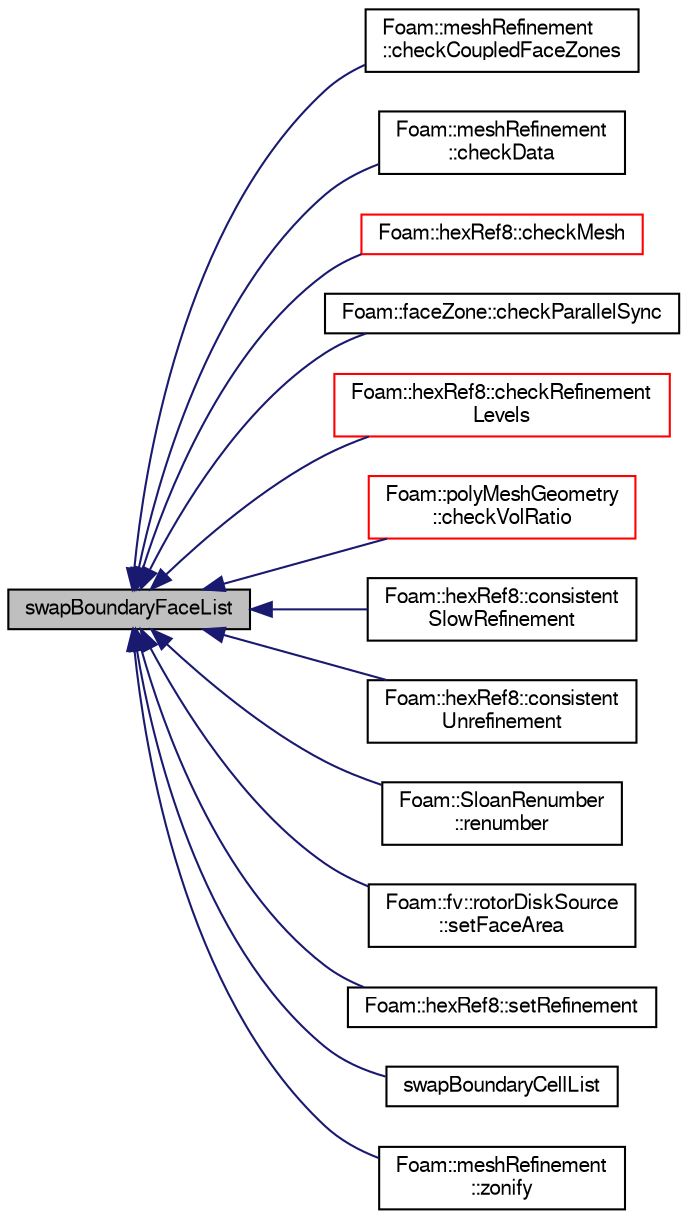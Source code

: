digraph "swapBoundaryFaceList"
{
  bgcolor="transparent";
  edge [fontname="FreeSans",fontsize="10",labelfontname="FreeSans",labelfontsize="10"];
  node [fontname="FreeSans",fontsize="10",shape=record];
  rankdir="LR";
  Node1 [label="swapBoundaryFaceList",height=0.2,width=0.4,color="black", fillcolor="grey75", style="filled" fontcolor="black"];
  Node1 -> Node2 [dir="back",color="midnightblue",fontsize="10",style="solid",fontname="FreeSans"];
  Node2 [label="Foam::meshRefinement\l::checkCoupledFaceZones",height=0.2,width=0.4,color="black",URL="$a01428.html#a9ba55ad37b0d2cb2314d246df7da8040",tooltip="Helper function: check that face zones are synced. "];
  Node1 -> Node3 [dir="back",color="midnightblue",fontsize="10",style="solid",fontname="FreeSans"];
  Node3 [label="Foam::meshRefinement\l::checkData",height=0.2,width=0.4,color="black",URL="$a01428.html#a2c4ac7a26c8a7aeb644c5d0f345f3f4e",tooltip="Debugging: check that all faces still obey start()&gt;end() "];
  Node1 -> Node4 [dir="back",color="midnightblue",fontsize="10",style="solid",fontname="FreeSans"];
  Node4 [label="Foam::hexRef8::checkMesh",height=0.2,width=0.4,color="red",URL="$a00980.html#a5badd6bbc908d67458f21d4e61722ba6",tooltip="Debug: Check coupled mesh for correctness. "];
  Node1 -> Node5 [dir="back",color="midnightblue",fontsize="10",style="solid",fontname="FreeSans"];
  Node5 [label="Foam::faceZone::checkParallelSync",height=0.2,width=0.4,color="black",URL="$a00719.html#a490c98638239707d88ebb005c84997cf",tooltip="Check whether all procs have faces synchronised. Return. "];
  Node1 -> Node6 [dir="back",color="midnightblue",fontsize="10",style="solid",fontname="FreeSans"];
  Node6 [label="Foam::hexRef8::checkRefinement\lLevels",height=0.2,width=0.4,color="red",URL="$a00980.html#ab028a1a533caf17855cfb00260729f3c",tooltip="Debug: Check 2:1 consistency across faces. "];
  Node1 -> Node7 [dir="back",color="midnightblue",fontsize="10",style="solid",fontname="FreeSans"];
  Node7 [label="Foam::polyMeshGeometry\l::checkVolRatio",height=0.2,width=0.4,color="red",URL="$a01865.html#aa63d73334ea3f55a0fd59896924c6eb5",tooltip="Cell volume ratio of neighbouring cells (1 for regular mesh) "];
  Node1 -> Node8 [dir="back",color="midnightblue",fontsize="10",style="solid",fontname="FreeSans"];
  Node8 [label="Foam::hexRef8::consistent\lSlowRefinement",height=0.2,width=0.4,color="black",URL="$a00980.html#aeb54557fb67f4384c1d524d031d65e71",tooltip="Like consistentRefinement but slower: "];
  Node1 -> Node9 [dir="back",color="midnightblue",fontsize="10",style="solid",fontname="FreeSans"];
  Node9 [label="Foam::hexRef8::consistent\lUnrefinement",height=0.2,width=0.4,color="black",URL="$a00980.html#a9d6181f41c3c31cfde227e995c0aff46",tooltip="Given proposed. "];
  Node1 -> Node10 [dir="back",color="midnightblue",fontsize="10",style="solid",fontname="FreeSans"];
  Node10 [label="Foam::SloanRenumber\l::renumber",height=0.2,width=0.4,color="black",URL="$a02276.html#a8c8c314aed6bcca51f2e7ae9a90f1b82",tooltip="Return the order in which cells need to be visited, i.e. "];
  Node1 -> Node11 [dir="back",color="midnightblue",fontsize="10",style="solid",fontname="FreeSans"];
  Node11 [label="Foam::fv::rotorDiskSource\l::setFaceArea",height=0.2,width=0.4,color="black",URL="$a02158.html#a161ab2dd610fa2868ae3529d99faf5d9",tooltip="Set the face areas per cell, and optionally correct the rotor axis. "];
  Node1 -> Node12 [dir="back",color="midnightblue",fontsize="10",style="solid",fontname="FreeSans"];
  Node12 [label="Foam::hexRef8::setRefinement",height=0.2,width=0.4,color="black",URL="$a00980.html#a59cb8a999be096950b6cc4f7c457426b",tooltip="Insert refinement. All selected cells will be split into 8. "];
  Node1 -> Node13 [dir="back",color="midnightblue",fontsize="10",style="solid",fontname="FreeSans"];
  Node13 [label="swapBoundaryCellList",height=0.2,width=0.4,color="black",URL="$a02474.html#ac509eef6db47b0b87366229f2fb017f9",tooltip="Swap to obtain neighbour cell values for all boundary faces. "];
  Node1 -> Node14 [dir="back",color="midnightblue",fontsize="10",style="solid",fontname="FreeSans"];
  Node14 [label="Foam::meshRefinement\l::zonify",height=0.2,width=0.4,color="black",URL="$a01428.html#a90cf965dfe02eb20f11a4a8c6035747f",tooltip="Put faces/cells into zones according to surface specification. "];
}
